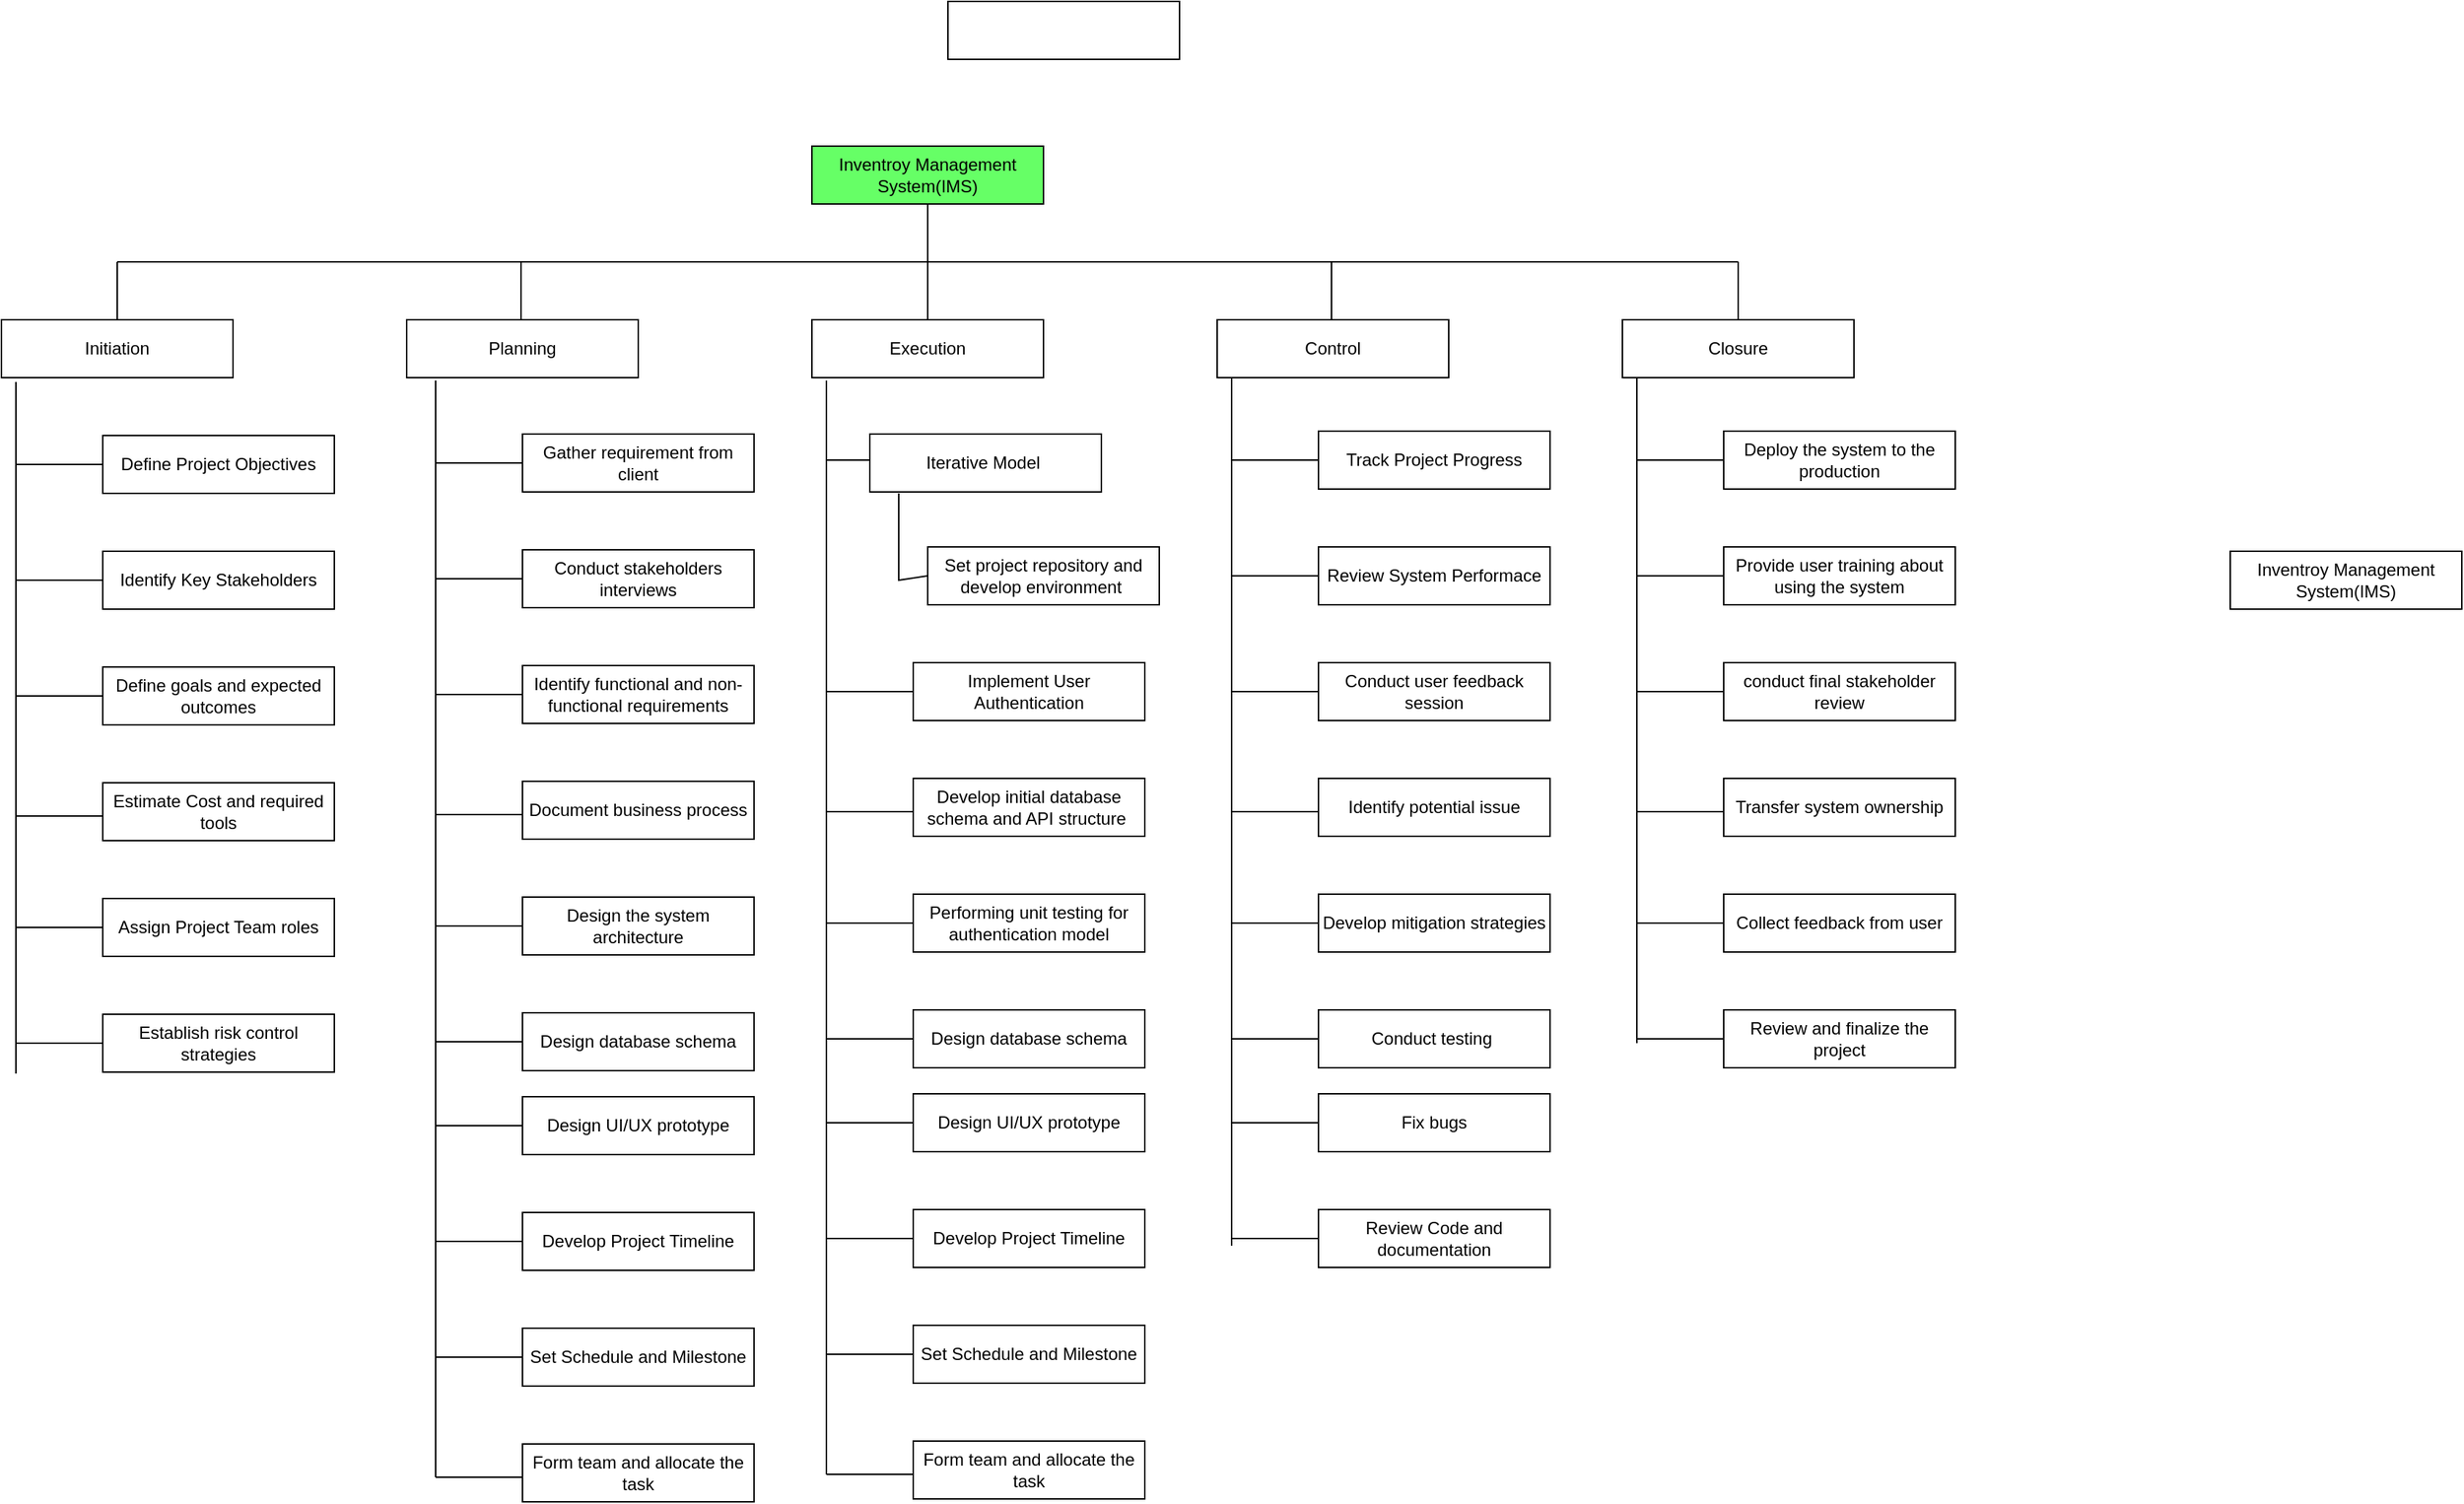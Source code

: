 <mxfile version="26.1.3">
  <diagram name="Page-1" id="d0wxkkR6qSLJX6IyKysE">
    <mxGraphModel dx="2736" dy="918" grid="1" gridSize="10" guides="1" tooltips="1" connect="1" arrows="1" fold="1" page="1" pageScale="1" pageWidth="827" pageHeight="1169" math="0" shadow="0">
      <root>
        <mxCell id="0" />
        <mxCell id="1" parent="0" />
        <mxCell id="XBh-O0KlTPi4nRXoJzy8-2" value="Inventroy Management System(IMS)" style="rounded=0;whiteSpace=wrap;html=1;" vertex="1" parent="1">
          <mxGeometry x="320" y="120" width="160" height="40" as="geometry" />
        </mxCell>
        <mxCell id="XBh-O0KlTPi4nRXoJzy8-3" value="Inventroy Management System(IMS)" style="rounded=0;whiteSpace=wrap;html=1;fillColor=#66FF66;" vertex="1" parent="1">
          <mxGeometry x="320" y="120" width="160" height="40" as="geometry" />
        </mxCell>
        <mxCell id="XBh-O0KlTPi4nRXoJzy8-4" value="" style="rounded=0;whiteSpace=wrap;html=1;" vertex="1" parent="1">
          <mxGeometry x="414" y="20" width="160" height="40" as="geometry" />
        </mxCell>
        <mxCell id="XBh-O0KlTPi4nRXoJzy8-5" value="Estimate Cost and required tools" style="rounded=0;whiteSpace=wrap;html=1;" vertex="1" parent="1">
          <mxGeometry x="-170" y="560" width="160" height="40" as="geometry" />
        </mxCell>
        <mxCell id="XBh-O0KlTPi4nRXoJzy8-6" value="Inventroy Management System(IMS)" style="rounded=0;whiteSpace=wrap;html=1;" vertex="1" parent="1">
          <mxGeometry x="1300" y="400" width="160" height="40" as="geometry" />
        </mxCell>
        <mxCell id="XBh-O0KlTPi4nRXoJzy8-7" value="Define goals and expected outcomes" style="rounded=0;whiteSpace=wrap;html=1;" vertex="1" parent="1">
          <mxGeometry x="-170" y="480" width="160" height="40" as="geometry" />
        </mxCell>
        <mxCell id="XBh-O0KlTPi4nRXoJzy8-8" value="Initiation" style="rounded=0;whiteSpace=wrap;html=1;" vertex="1" parent="1">
          <mxGeometry x="-240" y="240" width="160" height="40" as="geometry" />
        </mxCell>
        <mxCell id="XBh-O0KlTPi4nRXoJzy8-9" value="Execution" style="rounded=0;whiteSpace=wrap;html=1;" vertex="1" parent="1">
          <mxGeometry x="320" y="240" width="160" height="40" as="geometry" />
        </mxCell>
        <mxCell id="XBh-O0KlTPi4nRXoJzy8-10" value="Assign Project Team roles" style="rounded=0;whiteSpace=wrap;html=1;" vertex="1" parent="1">
          <mxGeometry x="-170" y="640" width="160" height="40" as="geometry" />
        </mxCell>
        <mxCell id="XBh-O0KlTPi4nRXoJzy8-11" value="Closure" style="rounded=0;whiteSpace=wrap;html=1;" vertex="1" parent="1">
          <mxGeometry x="880" y="240" width="160" height="40" as="geometry" />
        </mxCell>
        <mxCell id="XBh-O0KlTPi4nRXoJzy8-12" value="Establish risk control strategies" style="rounded=0;whiteSpace=wrap;html=1;" vertex="1" parent="1">
          <mxGeometry x="-170" y="720" width="160" height="40" as="geometry" />
        </mxCell>
        <mxCell id="XBh-O0KlTPi4nRXoJzy8-13" value="Control" style="rounded=0;whiteSpace=wrap;html=1;" vertex="1" parent="1">
          <mxGeometry x="600" y="240" width="160" height="40" as="geometry" />
        </mxCell>
        <mxCell id="XBh-O0KlTPi4nRXoJzy8-14" value="Define Project Objectives" style="rounded=0;whiteSpace=wrap;html=1;" vertex="1" parent="1">
          <mxGeometry x="-170" y="320" width="160" height="40" as="geometry" />
        </mxCell>
        <mxCell id="XBh-O0KlTPi4nRXoJzy8-15" value="Identify Key Stakeholders" style="rounded=0;whiteSpace=wrap;html=1;" vertex="1" parent="1">
          <mxGeometry x="-170" y="400" width="160" height="40" as="geometry" />
        </mxCell>
        <mxCell id="XBh-O0KlTPi4nRXoJzy8-16" value="Planning" style="rounded=0;whiteSpace=wrap;html=1;" vertex="1" parent="1">
          <mxGeometry x="40" y="240" width="160" height="40" as="geometry" />
        </mxCell>
        <mxCell id="XBh-O0KlTPi4nRXoJzy8-18" value="" style="endArrow=none;html=1;rounded=0;" edge="1" parent="1">
          <mxGeometry width="50" height="50" relative="1" as="geometry">
            <mxPoint x="-230" y="420" as="sourcePoint" />
            <mxPoint x="-170" y="420" as="targetPoint" />
          </mxGeometry>
        </mxCell>
        <mxCell id="XBh-O0KlTPi4nRXoJzy8-19" value="" style="endArrow=none;html=1;rounded=0;" edge="1" parent="1">
          <mxGeometry width="50" height="50" relative="1" as="geometry">
            <mxPoint x="-230" y="283" as="sourcePoint" />
            <mxPoint x="-230" y="761" as="targetPoint" />
          </mxGeometry>
        </mxCell>
        <mxCell id="XBh-O0KlTPi4nRXoJzy8-20" value="" style="endArrow=none;html=1;rounded=0;" edge="1" parent="1">
          <mxGeometry width="50" height="50" relative="1" as="geometry">
            <mxPoint x="-230" y="340" as="sourcePoint" />
            <mxPoint x="-170" y="340" as="targetPoint" />
          </mxGeometry>
        </mxCell>
        <mxCell id="XBh-O0KlTPi4nRXoJzy8-21" style="edgeStyle=orthogonalEdgeStyle;rounded=0;orthogonalLoop=1;jettySize=auto;html=1;exitX=0.5;exitY=1;exitDx=0;exitDy=0;" edge="1" parent="1" source="XBh-O0KlTPi4nRXoJzy8-16" target="XBh-O0KlTPi4nRXoJzy8-16">
          <mxGeometry relative="1" as="geometry" />
        </mxCell>
        <mxCell id="XBh-O0KlTPi4nRXoJzy8-24" value="" style="endArrow=none;html=1;rounded=0;" edge="1" parent="1">
          <mxGeometry width="50" height="50" relative="1" as="geometry">
            <mxPoint x="-230" y="660" as="sourcePoint" />
            <mxPoint x="-170" y="660" as="targetPoint" />
          </mxGeometry>
        </mxCell>
        <mxCell id="XBh-O0KlTPi4nRXoJzy8-25" value="" style="endArrow=none;html=1;rounded=0;" edge="1" parent="1">
          <mxGeometry width="50" height="50" relative="1" as="geometry">
            <mxPoint x="-230" y="740" as="sourcePoint" />
            <mxPoint x="-170" y="740" as="targetPoint" />
          </mxGeometry>
        </mxCell>
        <mxCell id="XBh-O0KlTPi4nRXoJzy8-26" value="" style="endArrow=none;html=1;rounded=0;" edge="1" parent="1">
          <mxGeometry width="50" height="50" relative="1" as="geometry">
            <mxPoint x="-230" y="583" as="sourcePoint" />
            <mxPoint x="-170" y="583" as="targetPoint" />
          </mxGeometry>
        </mxCell>
        <mxCell id="XBh-O0KlTPi4nRXoJzy8-27" value="" style="endArrow=none;html=1;rounded=0;" edge="1" parent="1">
          <mxGeometry width="50" height="50" relative="1" as="geometry">
            <mxPoint x="-230" y="500" as="sourcePoint" />
            <mxPoint x="-170" y="500" as="targetPoint" />
          </mxGeometry>
        </mxCell>
        <mxCell id="XBh-O0KlTPi4nRXoJzy8-28" value="Document business process" style="rounded=0;whiteSpace=wrap;html=1;" vertex="1" parent="1">
          <mxGeometry x="120" y="559" width="160" height="40" as="geometry" />
        </mxCell>
        <mxCell id="XBh-O0KlTPi4nRXoJzy8-29" value="Identify functional and non-functional requirements" style="rounded=0;whiteSpace=wrap;html=1;" vertex="1" parent="1">
          <mxGeometry x="120" y="479" width="160" height="40" as="geometry" />
        </mxCell>
        <mxCell id="XBh-O0KlTPi4nRXoJzy8-30" value="Design the system architecture" style="rounded=0;whiteSpace=wrap;html=1;" vertex="1" parent="1">
          <mxGeometry x="120" y="639" width="160" height="40" as="geometry" />
        </mxCell>
        <mxCell id="XBh-O0KlTPi4nRXoJzy8-31" value="Design database schema" style="rounded=0;whiteSpace=wrap;html=1;" vertex="1" parent="1">
          <mxGeometry x="120" y="719" width="160" height="40" as="geometry" />
        </mxCell>
        <mxCell id="XBh-O0KlTPi4nRXoJzy8-32" value="Gather requirement from client" style="rounded=0;whiteSpace=wrap;html=1;" vertex="1" parent="1">
          <mxGeometry x="120" y="319" width="160" height="40" as="geometry" />
        </mxCell>
        <mxCell id="XBh-O0KlTPi4nRXoJzy8-33" value="Conduct stakeholders interviews" style="rounded=0;whiteSpace=wrap;html=1;" vertex="1" parent="1">
          <mxGeometry x="120" y="399" width="160" height="40" as="geometry" />
        </mxCell>
        <mxCell id="XBh-O0KlTPi4nRXoJzy8-34" value="" style="endArrow=none;html=1;rounded=0;" edge="1" parent="1">
          <mxGeometry width="50" height="50" relative="1" as="geometry">
            <mxPoint x="60" y="419" as="sourcePoint" />
            <mxPoint x="120" y="419" as="targetPoint" />
          </mxGeometry>
        </mxCell>
        <mxCell id="XBh-O0KlTPi4nRXoJzy8-35" value="" style="endArrow=none;html=1;rounded=0;" edge="1" parent="1">
          <mxGeometry width="50" height="50" relative="1" as="geometry">
            <mxPoint x="60" y="282" as="sourcePoint" />
            <mxPoint x="60" y="760" as="targetPoint" />
          </mxGeometry>
        </mxCell>
        <mxCell id="XBh-O0KlTPi4nRXoJzy8-36" value="" style="endArrow=none;html=1;rounded=0;" edge="1" parent="1">
          <mxGeometry width="50" height="50" relative="1" as="geometry">
            <mxPoint x="60" y="339" as="sourcePoint" />
            <mxPoint x="120" y="339" as="targetPoint" />
          </mxGeometry>
        </mxCell>
        <mxCell id="XBh-O0KlTPi4nRXoJzy8-37" value="" style="endArrow=none;html=1;rounded=0;" edge="1" parent="1">
          <mxGeometry width="50" height="50" relative="1" as="geometry">
            <mxPoint x="60" y="659" as="sourcePoint" />
            <mxPoint x="120" y="659" as="targetPoint" />
          </mxGeometry>
        </mxCell>
        <mxCell id="XBh-O0KlTPi4nRXoJzy8-38" value="" style="endArrow=none;html=1;rounded=0;" edge="1" parent="1">
          <mxGeometry width="50" height="50" relative="1" as="geometry">
            <mxPoint x="60" y="739" as="sourcePoint" />
            <mxPoint x="120" y="739" as="targetPoint" />
          </mxGeometry>
        </mxCell>
        <mxCell id="XBh-O0KlTPi4nRXoJzy8-39" value="" style="endArrow=none;html=1;rounded=0;" edge="1" parent="1">
          <mxGeometry width="50" height="50" relative="1" as="geometry">
            <mxPoint x="60" y="582" as="sourcePoint" />
            <mxPoint x="120" y="582" as="targetPoint" />
          </mxGeometry>
        </mxCell>
        <mxCell id="XBh-O0KlTPi4nRXoJzy8-40" value="" style="endArrow=none;html=1;rounded=0;" edge="1" parent="1">
          <mxGeometry width="50" height="50" relative="1" as="geometry">
            <mxPoint x="60" y="499" as="sourcePoint" />
            <mxPoint x="120" y="499" as="targetPoint" />
          </mxGeometry>
        </mxCell>
        <mxCell id="XBh-O0KlTPi4nRXoJzy8-41" value="Form team and allocate the task" style="rounded=0;whiteSpace=wrap;html=1;" vertex="1" parent="1">
          <mxGeometry x="120" y="1017" width="160" height="40" as="geometry" />
        </mxCell>
        <mxCell id="XBh-O0KlTPi4nRXoJzy8-42" value="Set Schedule and Milestone" style="rounded=0;whiteSpace=wrap;html=1;" vertex="1" parent="1">
          <mxGeometry x="120" y="937" width="160" height="40" as="geometry" />
        </mxCell>
        <mxCell id="XBh-O0KlTPi4nRXoJzy8-45" value="Design UI/UX prototype" style="rounded=0;whiteSpace=wrap;html=1;" vertex="1" parent="1">
          <mxGeometry x="120" y="777" width="160" height="40" as="geometry" />
        </mxCell>
        <mxCell id="XBh-O0KlTPi4nRXoJzy8-46" value="Develop Project Timeline" style="rounded=0;whiteSpace=wrap;html=1;" vertex="1" parent="1">
          <mxGeometry x="120" y="857" width="160" height="40" as="geometry" />
        </mxCell>
        <mxCell id="XBh-O0KlTPi4nRXoJzy8-47" value="" style="endArrow=none;html=1;rounded=0;" edge="1" parent="1">
          <mxGeometry width="50" height="50" relative="1" as="geometry">
            <mxPoint x="60" y="877" as="sourcePoint" />
            <mxPoint x="120" y="877" as="targetPoint" />
          </mxGeometry>
        </mxCell>
        <mxCell id="XBh-O0KlTPi4nRXoJzy8-48" value="" style="endArrow=none;html=1;rounded=0;" edge="1" parent="1">
          <mxGeometry width="50" height="50" relative="1" as="geometry">
            <mxPoint x="60" y="740" as="sourcePoint" />
            <mxPoint x="60" y="1040" as="targetPoint" />
          </mxGeometry>
        </mxCell>
        <mxCell id="XBh-O0KlTPi4nRXoJzy8-49" value="" style="endArrow=none;html=1;rounded=0;" edge="1" parent="1">
          <mxGeometry width="50" height="50" relative="1" as="geometry">
            <mxPoint x="60" y="797" as="sourcePoint" />
            <mxPoint x="120" y="797" as="targetPoint" />
          </mxGeometry>
        </mxCell>
        <mxCell id="XBh-O0KlTPi4nRXoJzy8-52" value="" style="endArrow=none;html=1;rounded=0;" edge="1" parent="1">
          <mxGeometry width="50" height="50" relative="1" as="geometry">
            <mxPoint x="60" y="1040" as="sourcePoint" />
            <mxPoint x="120" y="1040" as="targetPoint" />
          </mxGeometry>
        </mxCell>
        <mxCell id="XBh-O0KlTPi4nRXoJzy8-53" value="" style="endArrow=none;html=1;rounded=0;" edge="1" parent="1">
          <mxGeometry width="50" height="50" relative="1" as="geometry">
            <mxPoint x="60" y="957" as="sourcePoint" />
            <mxPoint x="120" y="957" as="targetPoint" />
          </mxGeometry>
        </mxCell>
        <mxCell id="XBh-O0KlTPi4nRXoJzy8-75" value="Develop initial database schema and API structure&amp;nbsp;" style="rounded=0;whiteSpace=wrap;html=1;" vertex="1" parent="1">
          <mxGeometry x="390" y="557" width="160" height="40" as="geometry" />
        </mxCell>
        <mxCell id="XBh-O0KlTPi4nRXoJzy8-76" value="Implement User Authentication" style="rounded=0;whiteSpace=wrap;html=1;" vertex="1" parent="1">
          <mxGeometry x="390" y="477" width="160" height="40" as="geometry" />
        </mxCell>
        <mxCell id="XBh-O0KlTPi4nRXoJzy8-77" value="Performing unit testing for authentication model" style="rounded=0;whiteSpace=wrap;html=1;" vertex="1" parent="1">
          <mxGeometry x="390" y="637" width="160" height="40" as="geometry" />
        </mxCell>
        <mxCell id="XBh-O0KlTPi4nRXoJzy8-78" value="Design database schema" style="rounded=0;whiteSpace=wrap;html=1;" vertex="1" parent="1">
          <mxGeometry x="390" y="717" width="160" height="40" as="geometry" />
        </mxCell>
        <mxCell id="XBh-O0KlTPi4nRXoJzy8-79" value="Iterative Model&amp;nbsp;" style="rounded=0;whiteSpace=wrap;html=1;" vertex="1" parent="1">
          <mxGeometry x="360" y="319" width="160" height="40" as="geometry" />
        </mxCell>
        <mxCell id="XBh-O0KlTPi4nRXoJzy8-80" value="Set project repository and develop environment&amp;nbsp;" style="rounded=0;whiteSpace=wrap;html=1;" vertex="1" parent="1">
          <mxGeometry x="400" y="397" width="160" height="40" as="geometry" />
        </mxCell>
        <mxCell id="XBh-O0KlTPi4nRXoJzy8-81" value="" style="endArrow=none;html=1;rounded=0;entryX=0;entryY=0.5;entryDx=0;entryDy=0;" edge="1" parent="1" target="XBh-O0KlTPi4nRXoJzy8-80">
          <mxGeometry width="50" height="50" relative="1" as="geometry">
            <mxPoint x="380" y="360" as="sourcePoint" />
            <mxPoint x="380" y="470" as="targetPoint" />
            <Array as="points">
              <mxPoint x="380" y="420" />
            </Array>
          </mxGeometry>
        </mxCell>
        <mxCell id="XBh-O0KlTPi4nRXoJzy8-82" value="" style="endArrow=none;html=1;rounded=0;" edge="1" parent="1">
          <mxGeometry width="50" height="50" relative="1" as="geometry">
            <mxPoint x="330" y="282" as="sourcePoint" />
            <mxPoint x="330" y="760" as="targetPoint" />
          </mxGeometry>
        </mxCell>
        <mxCell id="XBh-O0KlTPi4nRXoJzy8-83" value="" style="endArrow=none;html=1;rounded=0;" edge="1" parent="1">
          <mxGeometry width="50" height="50" relative="1" as="geometry">
            <mxPoint x="330" y="337" as="sourcePoint" />
            <mxPoint x="360" y="337" as="targetPoint" />
          </mxGeometry>
        </mxCell>
        <mxCell id="XBh-O0KlTPi4nRXoJzy8-84" value="" style="endArrow=none;html=1;rounded=0;" edge="1" parent="1">
          <mxGeometry width="50" height="50" relative="1" as="geometry">
            <mxPoint x="330" y="657" as="sourcePoint" />
            <mxPoint x="390" y="657" as="targetPoint" />
          </mxGeometry>
        </mxCell>
        <mxCell id="XBh-O0KlTPi4nRXoJzy8-85" value="" style="endArrow=none;html=1;rounded=0;" edge="1" parent="1">
          <mxGeometry width="50" height="50" relative="1" as="geometry">
            <mxPoint x="330" y="737" as="sourcePoint" />
            <mxPoint x="390" y="737" as="targetPoint" />
          </mxGeometry>
        </mxCell>
        <mxCell id="XBh-O0KlTPi4nRXoJzy8-86" value="" style="endArrow=none;html=1;rounded=0;" edge="1" parent="1">
          <mxGeometry width="50" height="50" relative="1" as="geometry">
            <mxPoint x="330" y="580" as="sourcePoint" />
            <mxPoint x="390" y="580" as="targetPoint" />
          </mxGeometry>
        </mxCell>
        <mxCell id="XBh-O0KlTPi4nRXoJzy8-87" value="" style="endArrow=none;html=1;rounded=0;" edge="1" parent="1">
          <mxGeometry width="50" height="50" relative="1" as="geometry">
            <mxPoint x="330" y="497" as="sourcePoint" />
            <mxPoint x="390" y="497" as="targetPoint" />
          </mxGeometry>
        </mxCell>
        <mxCell id="XBh-O0KlTPi4nRXoJzy8-88" value="Form team and allocate the task" style="rounded=0;whiteSpace=wrap;html=1;" vertex="1" parent="1">
          <mxGeometry x="390" y="1015" width="160" height="40" as="geometry" />
        </mxCell>
        <mxCell id="XBh-O0KlTPi4nRXoJzy8-89" value="Set Schedule and Milestone" style="rounded=0;whiteSpace=wrap;html=1;" vertex="1" parent="1">
          <mxGeometry x="390" y="935" width="160" height="40" as="geometry" />
        </mxCell>
        <mxCell id="XBh-O0KlTPi4nRXoJzy8-90" value="Design UI/UX prototype" style="rounded=0;whiteSpace=wrap;html=1;" vertex="1" parent="1">
          <mxGeometry x="390" y="775" width="160" height="40" as="geometry" />
        </mxCell>
        <mxCell id="XBh-O0KlTPi4nRXoJzy8-91" value="Develop Project Timeline" style="rounded=0;whiteSpace=wrap;html=1;" vertex="1" parent="1">
          <mxGeometry x="390" y="855" width="160" height="40" as="geometry" />
        </mxCell>
        <mxCell id="XBh-O0KlTPi4nRXoJzy8-92" value="" style="endArrow=none;html=1;rounded=0;" edge="1" parent="1">
          <mxGeometry width="50" height="50" relative="1" as="geometry">
            <mxPoint x="330" y="875" as="sourcePoint" />
            <mxPoint x="390" y="875" as="targetPoint" />
          </mxGeometry>
        </mxCell>
        <mxCell id="XBh-O0KlTPi4nRXoJzy8-93" value="" style="endArrow=none;html=1;rounded=0;" edge="1" parent="1">
          <mxGeometry width="50" height="50" relative="1" as="geometry">
            <mxPoint x="330" y="738" as="sourcePoint" />
            <mxPoint x="330" y="1038" as="targetPoint" />
          </mxGeometry>
        </mxCell>
        <mxCell id="XBh-O0KlTPi4nRXoJzy8-94" value="" style="endArrow=none;html=1;rounded=0;" edge="1" parent="1">
          <mxGeometry width="50" height="50" relative="1" as="geometry">
            <mxPoint x="330" y="795" as="sourcePoint" />
            <mxPoint x="390" y="795" as="targetPoint" />
          </mxGeometry>
        </mxCell>
        <mxCell id="XBh-O0KlTPi4nRXoJzy8-95" value="" style="endArrow=none;html=1;rounded=0;" edge="1" parent="1">
          <mxGeometry width="50" height="50" relative="1" as="geometry">
            <mxPoint x="330" y="1038" as="sourcePoint" />
            <mxPoint x="390" y="1038" as="targetPoint" />
          </mxGeometry>
        </mxCell>
        <mxCell id="XBh-O0KlTPi4nRXoJzy8-96" value="" style="endArrow=none;html=1;rounded=0;" edge="1" parent="1">
          <mxGeometry width="50" height="50" relative="1" as="geometry">
            <mxPoint x="330" y="955" as="sourcePoint" />
            <mxPoint x="390" y="955" as="targetPoint" />
          </mxGeometry>
        </mxCell>
        <mxCell id="XBh-O0KlTPi4nRXoJzy8-118" value="Identify potential issue" style="rounded=0;whiteSpace=wrap;html=1;" vertex="1" parent="1">
          <mxGeometry x="670" y="557" width="160" height="40" as="geometry" />
        </mxCell>
        <mxCell id="XBh-O0KlTPi4nRXoJzy8-119" value="Conduct user feedback session" style="rounded=0;whiteSpace=wrap;html=1;" vertex="1" parent="1">
          <mxGeometry x="670" y="477" width="160" height="40" as="geometry" />
        </mxCell>
        <mxCell id="XBh-O0KlTPi4nRXoJzy8-120" value="Develop mitigation strategies" style="rounded=0;whiteSpace=wrap;html=1;" vertex="1" parent="1">
          <mxGeometry x="670" y="637" width="160" height="40" as="geometry" />
        </mxCell>
        <mxCell id="XBh-O0KlTPi4nRXoJzy8-121" value="Conduct testing&amp;nbsp;" style="rounded=0;whiteSpace=wrap;html=1;" vertex="1" parent="1">
          <mxGeometry x="670" y="717" width="160" height="40" as="geometry" />
        </mxCell>
        <mxCell id="XBh-O0KlTPi4nRXoJzy8-122" value="Track Project Progress" style="rounded=0;whiteSpace=wrap;html=1;" vertex="1" parent="1">
          <mxGeometry x="670" y="317" width="160" height="40" as="geometry" />
        </mxCell>
        <mxCell id="XBh-O0KlTPi4nRXoJzy8-123" value="Review System Performace" style="rounded=0;whiteSpace=wrap;html=1;" vertex="1" parent="1">
          <mxGeometry x="670" y="397" width="160" height="40" as="geometry" />
        </mxCell>
        <mxCell id="XBh-O0KlTPi4nRXoJzy8-124" value="" style="endArrow=none;html=1;rounded=0;" edge="1" parent="1">
          <mxGeometry width="50" height="50" relative="1" as="geometry">
            <mxPoint x="610" y="417" as="sourcePoint" />
            <mxPoint x="670" y="417" as="targetPoint" />
          </mxGeometry>
        </mxCell>
        <mxCell id="XBh-O0KlTPi4nRXoJzy8-125" value="" style="endArrow=none;html=1;rounded=0;" edge="1" parent="1">
          <mxGeometry width="50" height="50" relative="1" as="geometry">
            <mxPoint x="610" y="280" as="sourcePoint" />
            <mxPoint x="610" y="758" as="targetPoint" />
          </mxGeometry>
        </mxCell>
        <mxCell id="XBh-O0KlTPi4nRXoJzy8-126" value="" style="endArrow=none;html=1;rounded=0;" edge="1" parent="1">
          <mxGeometry width="50" height="50" relative="1" as="geometry">
            <mxPoint x="610" y="337" as="sourcePoint" />
            <mxPoint x="670" y="337" as="targetPoint" />
          </mxGeometry>
        </mxCell>
        <mxCell id="XBh-O0KlTPi4nRXoJzy8-127" value="" style="endArrow=none;html=1;rounded=0;" edge="1" parent="1">
          <mxGeometry width="50" height="50" relative="1" as="geometry">
            <mxPoint x="610" y="657" as="sourcePoint" />
            <mxPoint x="670" y="657" as="targetPoint" />
          </mxGeometry>
        </mxCell>
        <mxCell id="XBh-O0KlTPi4nRXoJzy8-128" value="" style="endArrow=none;html=1;rounded=0;" edge="1" parent="1">
          <mxGeometry width="50" height="50" relative="1" as="geometry">
            <mxPoint x="610" y="737" as="sourcePoint" />
            <mxPoint x="670" y="737" as="targetPoint" />
          </mxGeometry>
        </mxCell>
        <mxCell id="XBh-O0KlTPi4nRXoJzy8-129" value="" style="endArrow=none;html=1;rounded=0;" edge="1" parent="1">
          <mxGeometry width="50" height="50" relative="1" as="geometry">
            <mxPoint x="610" y="580" as="sourcePoint" />
            <mxPoint x="670" y="580" as="targetPoint" />
          </mxGeometry>
        </mxCell>
        <mxCell id="XBh-O0KlTPi4nRXoJzy8-130" value="" style="endArrow=none;html=1;rounded=0;" edge="1" parent="1">
          <mxGeometry width="50" height="50" relative="1" as="geometry">
            <mxPoint x="610" y="497" as="sourcePoint" />
            <mxPoint x="670" y="497" as="targetPoint" />
          </mxGeometry>
        </mxCell>
        <mxCell id="XBh-O0KlTPi4nRXoJzy8-133" value="Fix bugs" style="rounded=0;whiteSpace=wrap;html=1;" vertex="1" parent="1">
          <mxGeometry x="670" y="775" width="160" height="40" as="geometry" />
        </mxCell>
        <mxCell id="XBh-O0KlTPi4nRXoJzy8-134" value="Review Code and documentation" style="rounded=0;whiteSpace=wrap;html=1;" vertex="1" parent="1">
          <mxGeometry x="670" y="855" width="160" height="40" as="geometry" />
        </mxCell>
        <mxCell id="XBh-O0KlTPi4nRXoJzy8-135" value="" style="endArrow=none;html=1;rounded=0;" edge="1" parent="1">
          <mxGeometry width="50" height="50" relative="1" as="geometry">
            <mxPoint x="610" y="875" as="sourcePoint" />
            <mxPoint x="670" y="875" as="targetPoint" />
          </mxGeometry>
        </mxCell>
        <mxCell id="XBh-O0KlTPi4nRXoJzy8-136" value="" style="endArrow=none;html=1;rounded=0;" edge="1" parent="1">
          <mxGeometry width="50" height="50" relative="1" as="geometry">
            <mxPoint x="610" y="738" as="sourcePoint" />
            <mxPoint x="610" y="880" as="targetPoint" />
          </mxGeometry>
        </mxCell>
        <mxCell id="XBh-O0KlTPi4nRXoJzy8-137" value="" style="endArrow=none;html=1;rounded=0;" edge="1" parent="1">
          <mxGeometry width="50" height="50" relative="1" as="geometry">
            <mxPoint x="610" y="795" as="sourcePoint" />
            <mxPoint x="670" y="795" as="targetPoint" />
          </mxGeometry>
        </mxCell>
        <mxCell id="XBh-O0KlTPi4nRXoJzy8-191" value="Transfer system ownership" style="rounded=0;whiteSpace=wrap;html=1;" vertex="1" parent="1">
          <mxGeometry x="950" y="557" width="160" height="40" as="geometry" />
        </mxCell>
        <mxCell id="XBh-O0KlTPi4nRXoJzy8-192" value="conduct final stakeholder review" style="rounded=0;whiteSpace=wrap;html=1;" vertex="1" parent="1">
          <mxGeometry x="950" y="477" width="160" height="40" as="geometry" />
        </mxCell>
        <mxCell id="XBh-O0KlTPi4nRXoJzy8-193" value="Collect feedback from user" style="rounded=0;whiteSpace=wrap;html=1;" vertex="1" parent="1">
          <mxGeometry x="950" y="637" width="160" height="40" as="geometry" />
        </mxCell>
        <mxCell id="XBh-O0KlTPi4nRXoJzy8-194" value="Review and finalize the project" style="rounded=0;whiteSpace=wrap;html=1;" vertex="1" parent="1">
          <mxGeometry x="950" y="717" width="160" height="40" as="geometry" />
        </mxCell>
        <mxCell id="XBh-O0KlTPi4nRXoJzy8-195" value="Deploy the system to the production" style="rounded=0;whiteSpace=wrap;html=1;" vertex="1" parent="1">
          <mxGeometry x="950" y="317" width="160" height="40" as="geometry" />
        </mxCell>
        <mxCell id="XBh-O0KlTPi4nRXoJzy8-196" value="Provide user training about using the system" style="rounded=0;whiteSpace=wrap;html=1;" vertex="1" parent="1">
          <mxGeometry x="950" y="397" width="160" height="40" as="geometry" />
        </mxCell>
        <mxCell id="XBh-O0KlTPi4nRXoJzy8-197" value="" style="endArrow=none;html=1;rounded=0;" edge="1" parent="1">
          <mxGeometry width="50" height="50" relative="1" as="geometry">
            <mxPoint x="890" y="417" as="sourcePoint" />
            <mxPoint x="950" y="417" as="targetPoint" />
          </mxGeometry>
        </mxCell>
        <mxCell id="XBh-O0KlTPi4nRXoJzy8-198" value="" style="endArrow=none;html=1;rounded=0;" edge="1" parent="1">
          <mxGeometry width="50" height="50" relative="1" as="geometry">
            <mxPoint x="890" y="280" as="sourcePoint" />
            <mxPoint x="890" y="740" as="targetPoint" />
          </mxGeometry>
        </mxCell>
        <mxCell id="XBh-O0KlTPi4nRXoJzy8-199" value="" style="endArrow=none;html=1;rounded=0;" edge="1" parent="1">
          <mxGeometry width="50" height="50" relative="1" as="geometry">
            <mxPoint x="890" y="337" as="sourcePoint" />
            <mxPoint x="950" y="337" as="targetPoint" />
          </mxGeometry>
        </mxCell>
        <mxCell id="XBh-O0KlTPi4nRXoJzy8-200" value="" style="endArrow=none;html=1;rounded=0;" edge="1" parent="1">
          <mxGeometry width="50" height="50" relative="1" as="geometry">
            <mxPoint x="890" y="657" as="sourcePoint" />
            <mxPoint x="950" y="657" as="targetPoint" />
          </mxGeometry>
        </mxCell>
        <mxCell id="XBh-O0KlTPi4nRXoJzy8-201" value="" style="endArrow=none;html=1;rounded=0;" edge="1" parent="1">
          <mxGeometry width="50" height="50" relative="1" as="geometry">
            <mxPoint x="890" y="737" as="sourcePoint" />
            <mxPoint x="950" y="737" as="targetPoint" />
          </mxGeometry>
        </mxCell>
        <mxCell id="XBh-O0KlTPi4nRXoJzy8-202" value="" style="endArrow=none;html=1;rounded=0;" edge="1" parent="1">
          <mxGeometry width="50" height="50" relative="1" as="geometry">
            <mxPoint x="890" y="580" as="sourcePoint" />
            <mxPoint x="950" y="580" as="targetPoint" />
          </mxGeometry>
        </mxCell>
        <mxCell id="XBh-O0KlTPi4nRXoJzy8-203" value="" style="endArrow=none;html=1;rounded=0;" edge="1" parent="1">
          <mxGeometry width="50" height="50" relative="1" as="geometry">
            <mxPoint x="890" y="497" as="sourcePoint" />
            <mxPoint x="950" y="497" as="targetPoint" />
          </mxGeometry>
        </mxCell>
        <mxCell id="XBh-O0KlTPi4nRXoJzy8-209" value="" style="endArrow=none;html=1;rounded=0;" edge="1" parent="1">
          <mxGeometry width="50" height="50" relative="1" as="geometry">
            <mxPoint x="890" y="738" as="sourcePoint" />
            <mxPoint x="890" y="740" as="targetPoint" />
          </mxGeometry>
        </mxCell>
        <mxCell id="XBh-O0KlTPi4nRXoJzy8-213" value="" style="endArrow=none;html=1;rounded=0;exitX=0.5;exitY=1;exitDx=0;exitDy=0;entryX=0.5;entryY=0;entryDx=0;entryDy=0;" edge="1" parent="1" source="XBh-O0KlTPi4nRXoJzy8-3" target="XBh-O0KlTPi4nRXoJzy8-9">
          <mxGeometry width="50" height="50" relative="1" as="geometry">
            <mxPoint x="450" y="520" as="sourcePoint" />
            <mxPoint x="500" y="470" as="targetPoint" />
          </mxGeometry>
        </mxCell>
        <mxCell id="XBh-O0KlTPi4nRXoJzy8-214" value="" style="endArrow=none;html=1;rounded=0;" edge="1" parent="1">
          <mxGeometry width="50" height="50" relative="1" as="geometry">
            <mxPoint x="-160" y="200" as="sourcePoint" />
            <mxPoint x="960" y="200" as="targetPoint" />
          </mxGeometry>
        </mxCell>
        <mxCell id="XBh-O0KlTPi4nRXoJzy8-215" value="" style="endArrow=none;html=1;rounded=0;entryX=0.5;entryY=0;entryDx=0;entryDy=0;" edge="1" parent="1" target="XBh-O0KlTPi4nRXoJzy8-8">
          <mxGeometry width="50" height="50" relative="1" as="geometry">
            <mxPoint x="-160" y="200" as="sourcePoint" />
            <mxPoint x="500" y="470" as="targetPoint" />
          </mxGeometry>
        </mxCell>
        <mxCell id="XBh-O0KlTPi4nRXoJzy8-216" value="" style="endArrow=none;html=1;rounded=0;entryX=0.5;entryY=0;entryDx=0;entryDy=0;" edge="1" parent="1" target="XBh-O0KlTPi4nRXoJzy8-11">
          <mxGeometry width="50" height="50" relative="1" as="geometry">
            <mxPoint x="960" y="200" as="sourcePoint" />
            <mxPoint x="-150" y="250" as="targetPoint" />
          </mxGeometry>
        </mxCell>
        <mxCell id="XBh-O0KlTPi4nRXoJzy8-217" value="" style="endArrow=none;html=1;rounded=0;entryX=0.5;entryY=0;entryDx=0;entryDy=0;" edge="1" parent="1">
          <mxGeometry width="50" height="50" relative="1" as="geometry">
            <mxPoint x="679" y="200" as="sourcePoint" />
            <mxPoint x="679" y="240" as="targetPoint" />
          </mxGeometry>
        </mxCell>
        <mxCell id="XBh-O0KlTPi4nRXoJzy8-218" value="" style="endArrow=none;html=1;rounded=0;entryX=0.5;entryY=0;entryDx=0;entryDy=0;" edge="1" parent="1">
          <mxGeometry width="50" height="50" relative="1" as="geometry">
            <mxPoint x="119" y="200" as="sourcePoint" />
            <mxPoint x="119" y="240" as="targetPoint" />
          </mxGeometry>
        </mxCell>
      </root>
    </mxGraphModel>
  </diagram>
</mxfile>
